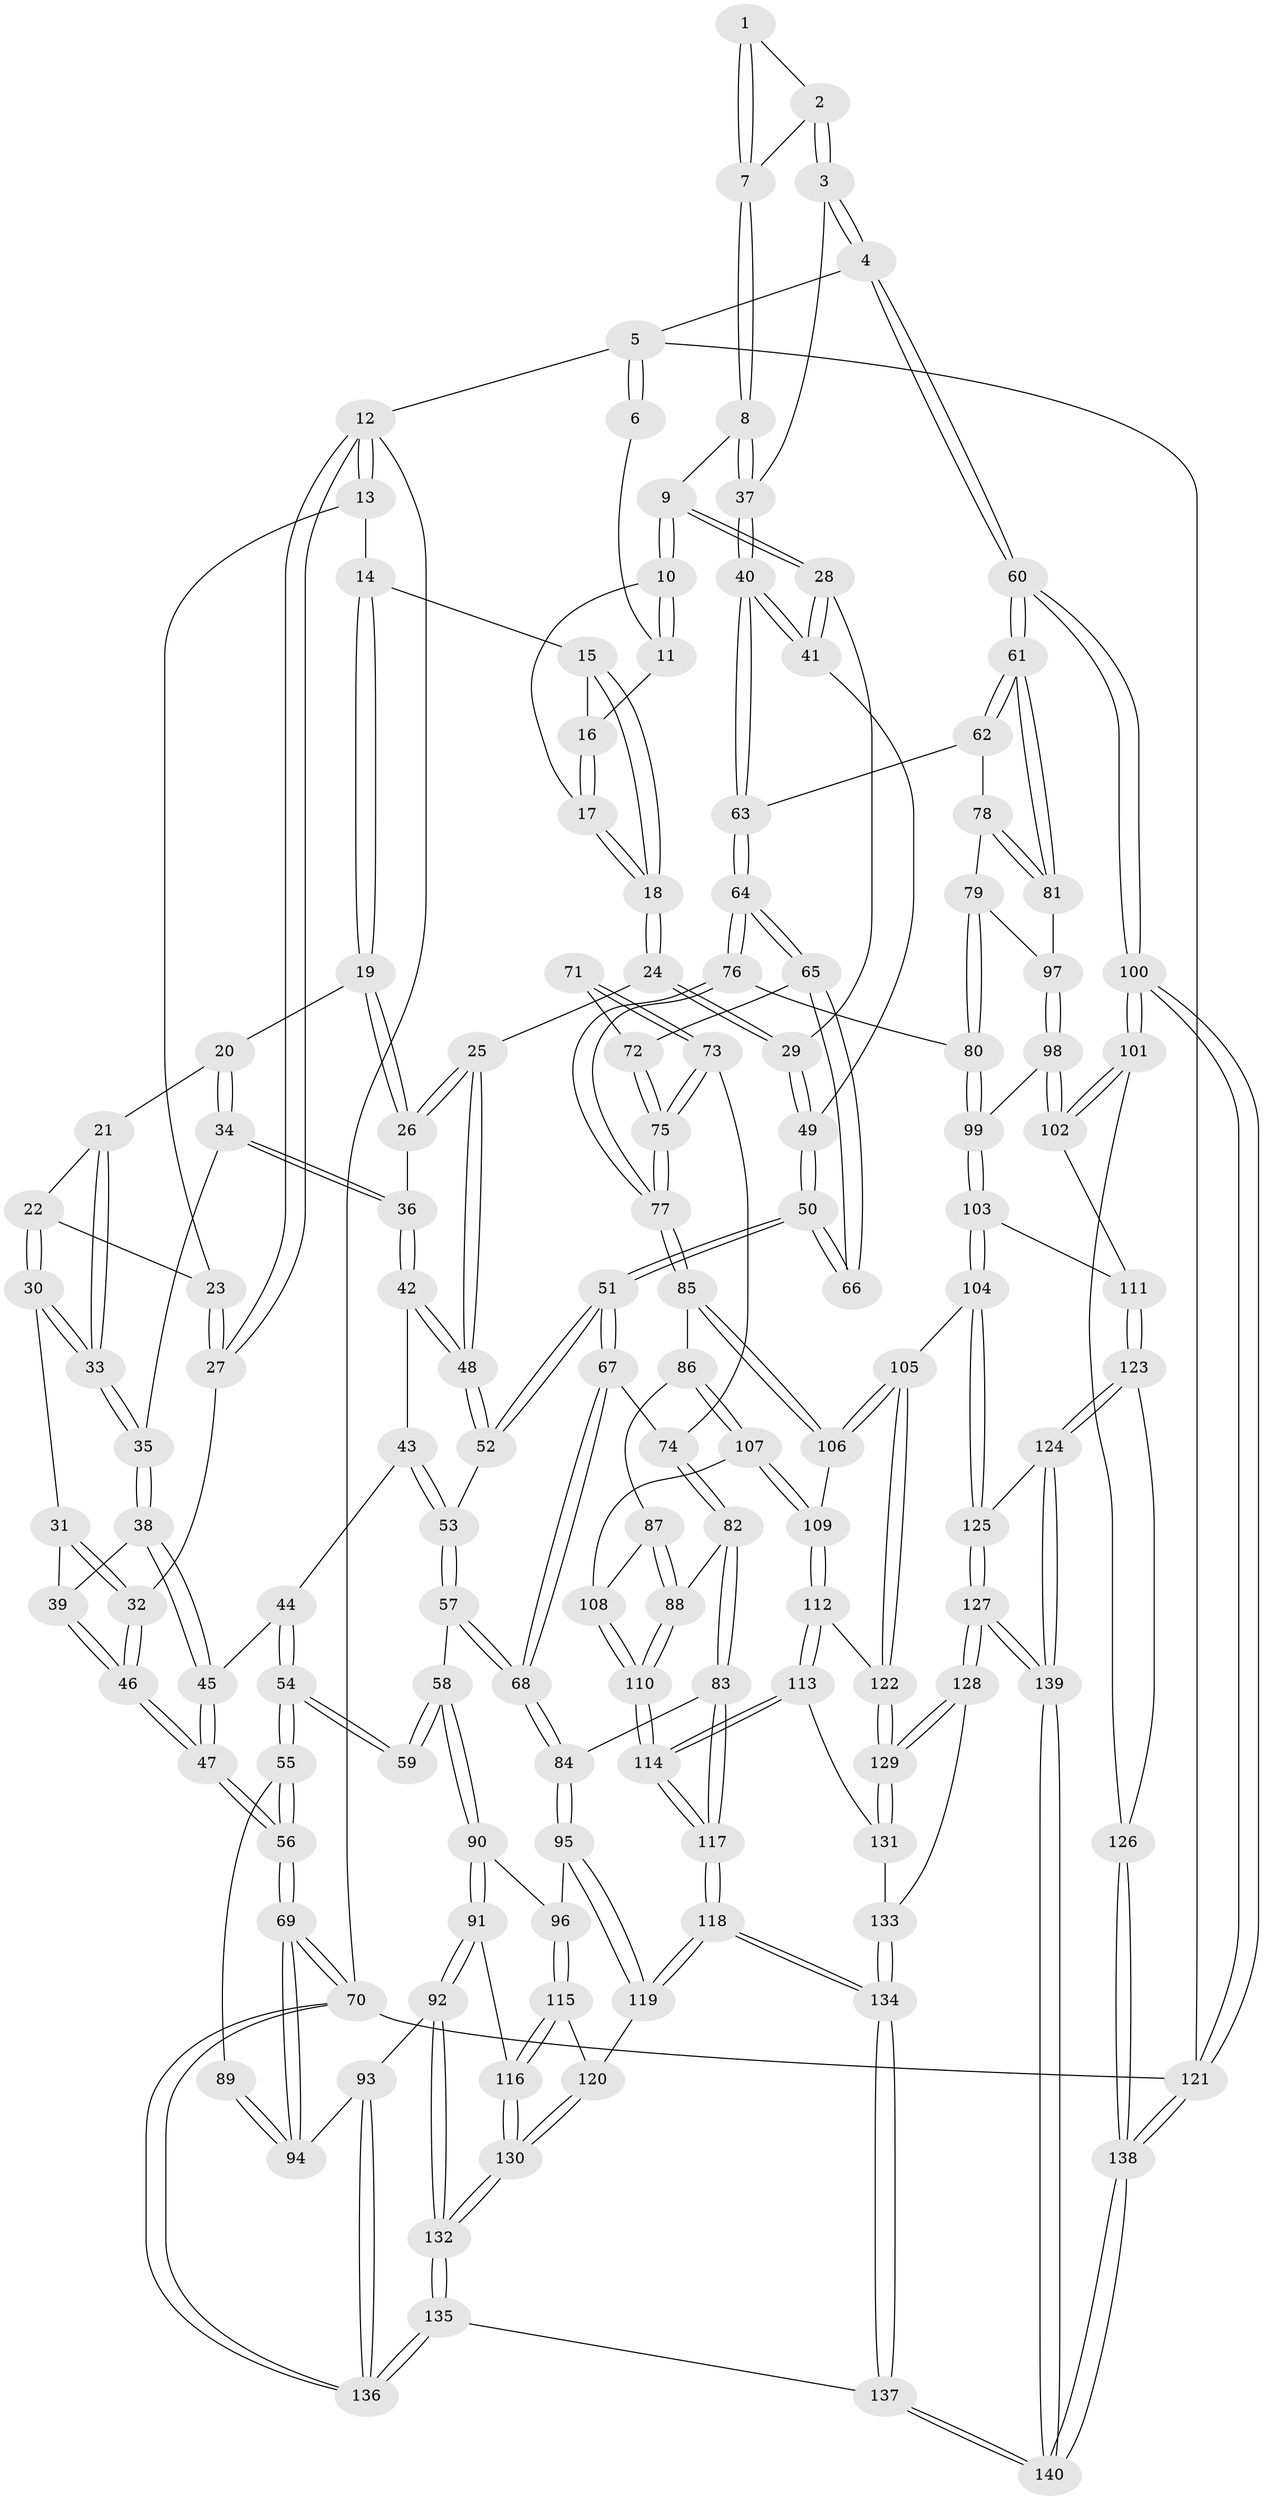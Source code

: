 // coarse degree distribution, {2: 0.047619047619047616, 3: 0.15476190476190477, 6: 0.05952380952380952, 4: 0.42857142857142855, 5: 0.2976190476190476, 8: 0.011904761904761904}
// Generated by graph-tools (version 1.1) at 2025/52/02/27/25 19:52:36]
// undirected, 140 vertices, 347 edges
graph export_dot {
graph [start="1"]
  node [color=gray90,style=filled];
  1 [pos="+0.735073926496964+0"];
  2 [pos="+0.7822256925493227+0.0816756227257304"];
  3 [pos="+1+0.21729748848852543"];
  4 [pos="+1+0.1188159789391914"];
  5 [pos="+1+0"];
  6 [pos="+0.7194344347810215+0"];
  7 [pos="+0.6864641711661891+0.12608164227145288"];
  8 [pos="+0.6762148157957376+0.13354390084933027"];
  9 [pos="+0.635965652230066+0.15451120325701445"];
  10 [pos="+0.5765947542949125+0.0012524810902218892"];
  11 [pos="+0.6036563733230137+0"];
  12 [pos="+0+0"];
  13 [pos="+0.2041873285797698+0"];
  14 [pos="+0.2060234424630788+0"];
  15 [pos="+0.23747969678725359+0"];
  16 [pos="+0.2857804858581166+0"];
  17 [pos="+0.4607569582441948+0.08576097974015684"];
  18 [pos="+0.42865760012067605+0.151137686064888"];
  19 [pos="+0.2204637332204896+0"];
  20 [pos="+0.14187138723379417+0.11533286903159262"];
  21 [pos="+0.09317335065057938+0.11983874241946739"];
  22 [pos="+0.05456133535537394+0.1072485771879192"];
  23 [pos="+0.05189424102005323+0.09349729922603034"];
  24 [pos="+0.4189708861180463+0.18901321569652846"];
  25 [pos="+0.4161453398856249+0.1902287960912409"];
  26 [pos="+0.29553414282072443+0.15310919731490844"];
  27 [pos="+0+0"];
  28 [pos="+0.6312676332151769+0.17079311929712"];
  29 [pos="+0.5194404575096048+0.21784537542156013"];
  30 [pos="+0.028894896905288688+0.15245986663263178"];
  31 [pos="+0.025465630641692195+0.15359440062715718"];
  32 [pos="+0+0.197732714393455"];
  33 [pos="+0.09319147325497207+0.20428182747883147"];
  34 [pos="+0.16433674740970772+0.20473190521745302"];
  35 [pos="+0.10985767979283+0.22565177422253543"];
  36 [pos="+0.2211712767545193+0.21626775377392735"];
  37 [pos="+0.9853565379729143+0.2447272750670771"];
  38 [pos="+0.10857387710545206+0.22755908270956124"];
  39 [pos="+0.02773962715941759+0.25413924011558897"];
  40 [pos="+0.8360020234203619+0.36195259083655623"];
  41 [pos="+0.7557800856009933+0.33505516809054303"];
  42 [pos="+0.2428647195419022+0.35154661688742334"];
  43 [pos="+0.23053826191549032+0.36163671479978876"];
  44 [pos="+0.21189514939141174+0.3758664959859356"];
  45 [pos="+0.11401371445087329+0.3339828389541779"];
  46 [pos="+0+0.3974982374761733"];
  47 [pos="+0+0.4559997288004854"];
  48 [pos="+0.36315269287575525+0.3587279895109418"];
  49 [pos="+0.5537623435873522+0.39816013901980674"];
  50 [pos="+0.5186462378789871+0.4429185624310692"];
  51 [pos="+0.5031813049046276+0.44731417249756644"];
  52 [pos="+0.3651740361196001+0.36138937222336304"];
  53 [pos="+0.3179414955988068+0.4947741280678481"];
  54 [pos="+0.19377115434958567+0.43722094750884777"];
  55 [pos="+0+0.4869986542700253"];
  56 [pos="+0+0.4828098329311248"];
  57 [pos="+0.29902850739480247+0.5622353700766897"];
  58 [pos="+0.24727756187766264+0.5717585821010688"];
  59 [pos="+0.23451384171496242+0.5664104096455509"];
  60 [pos="+1+0.634285153392597"];
  61 [pos="+1+0.6288954871135268"];
  62 [pos="+0.8481791860527194+0.4483095580341018"];
  63 [pos="+0.8309822306826677+0.4257923900741832"];
  64 [pos="+0.8064298103812513+0.45867447145630746"];
  65 [pos="+0.7673424346630103+0.4783320140716892"];
  66 [pos="+0.5456014396278608+0.4685078030335547"];
  67 [pos="+0.45526878668109494+0.5281858151552782"];
  68 [pos="+0.40208969202025413+0.5845498347564966"];
  69 [pos="+0+0.735057625748082"];
  70 [pos="+0+1"];
  71 [pos="+0.5472944687867651+0.4705205627743778"];
  72 [pos="+0.6827891325166252+0.5332778110080635"];
  73 [pos="+0.6002874178862057+0.5937725346928765"];
  74 [pos="+0.5566861710569502+0.6216551092986836"];
  75 [pos="+0.6508277219906177+0.611899098069699"];
  76 [pos="+0.7666941987268255+0.6642876744875261"];
  77 [pos="+0.6878223192867617+0.6752098435697672"];
  78 [pos="+0.8665765614759584+0.49444215500433525"];
  79 [pos="+0.863896906350579+0.6496774493572552"];
  80 [pos="+0.7793250359838898+0.672804706922032"];
  81 [pos="+0.9623970782552768+0.6539842800804322"];
  82 [pos="+0.5049967842252103+0.7234709213655389"];
  83 [pos="+0.4536989900037038+0.7171952925053231"];
  84 [pos="+0.4422945113998079+0.7151344366284842"];
  85 [pos="+0.672045362862176+0.6967360652865628"];
  86 [pos="+0.6548056377813395+0.7067461251445881"];
  87 [pos="+0.5976485842262934+0.7212446969621991"];
  88 [pos="+0.5114621799620512+0.7271386487669693"];
  89 [pos="+0.2111631191797408+0.5743533979898776"];
  90 [pos="+0.26183554960516275+0.7259413545437226"];
  91 [pos="+0.1877360917151406+0.7877608362017434"];
  92 [pos="+0.06695410225552462+0.7886128345547346"];
  93 [pos="+0.04677968006003823+0.7813739016627558"];
  94 [pos="+0.00934102834086347+0.7628188402273944"];
  95 [pos="+0.4289756147630095+0.7269331632441715"];
  96 [pos="+0.3509062133979182+0.7487840956902562"];
  97 [pos="+0.9549733213603809+0.6590685684913877"];
  98 [pos="+0.9253674341048133+0.7246795569149028"];
  99 [pos="+0.809250551577747+0.7353975056293958"];
  100 [pos="+1+0.8411604218245243"];
  101 [pos="+1+0.8573496741758009"];
  102 [pos="+0.9304521219002987+0.7619066091501979"];
  103 [pos="+0.8098109212404916+0.8097723008384432"];
  104 [pos="+0.780314291842238+0.8286386607535688"];
  105 [pos="+0.7734772152481721+0.8292832999642695"];
  106 [pos="+0.7179308948261246+0.8052156148631413"];
  107 [pos="+0.6463005163628522+0.8026977788292713"];
  108 [pos="+0.6123779924824957+0.7921237767484594"];
  109 [pos="+0.6545450638518127+0.8369911088943546"];
  110 [pos="+0.5650422238059762+0.8728972900147427"];
  111 [pos="+0.8443030304345785+0.8238041470781498"];
  112 [pos="+0.6500401808479512+0.844687016733575"];
  113 [pos="+0.621013569332134+0.8698223037399948"];
  114 [pos="+0.5660575073101753+0.8773748075317317"];
  115 [pos="+0.3214436195641605+0.8480299051447616"];
  116 [pos="+0.24452579079570913+0.8536471785117736"];
  117 [pos="+0.5080723027060939+0.9638216498785102"];
  118 [pos="+0.4824026649192633+1"];
  119 [pos="+0.41714222245705185+0.8954684362727551"];
  120 [pos="+0.3376228004863585+0.866052431411513"];
  121 [pos="+1+1"];
  122 [pos="+0.7234073307861397+0.8810101014025834"];
  123 [pos="+0.9169342754006076+0.9046784561407039"];
  124 [pos="+0.884049456185838+0.9595392627210428"];
  125 [pos="+0.7874904726753986+0.8850696050631066"];
  126 [pos="+0.9515265005701995+0.8933492421957078"];
  127 [pos="+0.7508944862072712+0.996531386124998"];
  128 [pos="+0.7107276297883479+0.9334664718119559"];
  129 [pos="+0.7087031796050097+0.9284701244897899"];
  130 [pos="+0.24075448551596595+1"];
  131 [pos="+0.6577079886977196+0.9040792971837743"];
  132 [pos="+0.23630621347148997+1"];
  133 [pos="+0.6418912628467537+0.9563435148571615"];
  134 [pos="+0.4737504440999266+1"];
  135 [pos="+0.259018554683441+1"];
  136 [pos="+0.13787769997870095+1"];
  137 [pos="+0.4658053233680437+1"];
  138 [pos="+1+1"];
  139 [pos="+0.8027715294369567+1"];
  140 [pos="+0.7943353921114898+1"];
  1 -- 2;
  1 -- 7;
  1 -- 7;
  2 -- 3;
  2 -- 3;
  2 -- 7;
  3 -- 4;
  3 -- 4;
  3 -- 37;
  4 -- 5;
  4 -- 60;
  4 -- 60;
  5 -- 6;
  5 -- 6;
  5 -- 12;
  5 -- 121;
  6 -- 11;
  7 -- 8;
  7 -- 8;
  8 -- 9;
  8 -- 37;
  8 -- 37;
  9 -- 10;
  9 -- 10;
  9 -- 28;
  9 -- 28;
  10 -- 11;
  10 -- 11;
  10 -- 17;
  11 -- 16;
  12 -- 13;
  12 -- 13;
  12 -- 27;
  12 -- 27;
  12 -- 70;
  13 -- 14;
  13 -- 23;
  14 -- 15;
  14 -- 19;
  14 -- 19;
  15 -- 16;
  15 -- 18;
  15 -- 18;
  16 -- 17;
  16 -- 17;
  17 -- 18;
  17 -- 18;
  18 -- 24;
  18 -- 24;
  19 -- 20;
  19 -- 26;
  19 -- 26;
  20 -- 21;
  20 -- 34;
  20 -- 34;
  21 -- 22;
  21 -- 33;
  21 -- 33;
  22 -- 23;
  22 -- 30;
  22 -- 30;
  23 -- 27;
  23 -- 27;
  24 -- 25;
  24 -- 29;
  24 -- 29;
  25 -- 26;
  25 -- 26;
  25 -- 48;
  25 -- 48;
  26 -- 36;
  27 -- 32;
  28 -- 29;
  28 -- 41;
  28 -- 41;
  29 -- 49;
  29 -- 49;
  30 -- 31;
  30 -- 33;
  30 -- 33;
  31 -- 32;
  31 -- 32;
  31 -- 39;
  32 -- 46;
  32 -- 46;
  33 -- 35;
  33 -- 35;
  34 -- 35;
  34 -- 36;
  34 -- 36;
  35 -- 38;
  35 -- 38;
  36 -- 42;
  36 -- 42;
  37 -- 40;
  37 -- 40;
  38 -- 39;
  38 -- 45;
  38 -- 45;
  39 -- 46;
  39 -- 46;
  40 -- 41;
  40 -- 41;
  40 -- 63;
  40 -- 63;
  41 -- 49;
  42 -- 43;
  42 -- 48;
  42 -- 48;
  43 -- 44;
  43 -- 53;
  43 -- 53;
  44 -- 45;
  44 -- 54;
  44 -- 54;
  45 -- 47;
  45 -- 47;
  46 -- 47;
  46 -- 47;
  47 -- 56;
  47 -- 56;
  48 -- 52;
  48 -- 52;
  49 -- 50;
  49 -- 50;
  50 -- 51;
  50 -- 51;
  50 -- 66;
  50 -- 66;
  51 -- 52;
  51 -- 52;
  51 -- 67;
  51 -- 67;
  52 -- 53;
  53 -- 57;
  53 -- 57;
  54 -- 55;
  54 -- 55;
  54 -- 59;
  54 -- 59;
  55 -- 56;
  55 -- 56;
  55 -- 89;
  56 -- 69;
  56 -- 69;
  57 -- 58;
  57 -- 68;
  57 -- 68;
  58 -- 59;
  58 -- 59;
  58 -- 90;
  58 -- 90;
  60 -- 61;
  60 -- 61;
  60 -- 100;
  60 -- 100;
  61 -- 62;
  61 -- 62;
  61 -- 81;
  61 -- 81;
  62 -- 63;
  62 -- 78;
  63 -- 64;
  63 -- 64;
  64 -- 65;
  64 -- 65;
  64 -- 76;
  64 -- 76;
  65 -- 66;
  65 -- 66;
  65 -- 72;
  67 -- 68;
  67 -- 68;
  67 -- 74;
  68 -- 84;
  68 -- 84;
  69 -- 70;
  69 -- 70;
  69 -- 94;
  69 -- 94;
  70 -- 136;
  70 -- 136;
  70 -- 121;
  71 -- 72;
  71 -- 73;
  71 -- 73;
  72 -- 75;
  72 -- 75;
  73 -- 74;
  73 -- 75;
  73 -- 75;
  74 -- 82;
  74 -- 82;
  75 -- 77;
  75 -- 77;
  76 -- 77;
  76 -- 77;
  76 -- 80;
  77 -- 85;
  77 -- 85;
  78 -- 79;
  78 -- 81;
  78 -- 81;
  79 -- 80;
  79 -- 80;
  79 -- 97;
  80 -- 99;
  80 -- 99;
  81 -- 97;
  82 -- 83;
  82 -- 83;
  82 -- 88;
  83 -- 84;
  83 -- 117;
  83 -- 117;
  84 -- 95;
  84 -- 95;
  85 -- 86;
  85 -- 106;
  85 -- 106;
  86 -- 87;
  86 -- 107;
  86 -- 107;
  87 -- 88;
  87 -- 88;
  87 -- 108;
  88 -- 110;
  88 -- 110;
  89 -- 94;
  89 -- 94;
  90 -- 91;
  90 -- 91;
  90 -- 96;
  91 -- 92;
  91 -- 92;
  91 -- 116;
  92 -- 93;
  92 -- 132;
  92 -- 132;
  93 -- 94;
  93 -- 136;
  93 -- 136;
  95 -- 96;
  95 -- 119;
  95 -- 119;
  96 -- 115;
  96 -- 115;
  97 -- 98;
  97 -- 98;
  98 -- 99;
  98 -- 102;
  98 -- 102;
  99 -- 103;
  99 -- 103;
  100 -- 101;
  100 -- 101;
  100 -- 121;
  100 -- 121;
  101 -- 102;
  101 -- 102;
  101 -- 126;
  102 -- 111;
  103 -- 104;
  103 -- 104;
  103 -- 111;
  104 -- 105;
  104 -- 125;
  104 -- 125;
  105 -- 106;
  105 -- 106;
  105 -- 122;
  105 -- 122;
  106 -- 109;
  107 -- 108;
  107 -- 109;
  107 -- 109;
  108 -- 110;
  108 -- 110;
  109 -- 112;
  109 -- 112;
  110 -- 114;
  110 -- 114;
  111 -- 123;
  111 -- 123;
  112 -- 113;
  112 -- 113;
  112 -- 122;
  113 -- 114;
  113 -- 114;
  113 -- 131;
  114 -- 117;
  114 -- 117;
  115 -- 116;
  115 -- 116;
  115 -- 120;
  116 -- 130;
  116 -- 130;
  117 -- 118;
  117 -- 118;
  118 -- 119;
  118 -- 119;
  118 -- 134;
  118 -- 134;
  119 -- 120;
  120 -- 130;
  120 -- 130;
  121 -- 138;
  121 -- 138;
  122 -- 129;
  122 -- 129;
  123 -- 124;
  123 -- 124;
  123 -- 126;
  124 -- 125;
  124 -- 139;
  124 -- 139;
  125 -- 127;
  125 -- 127;
  126 -- 138;
  126 -- 138;
  127 -- 128;
  127 -- 128;
  127 -- 139;
  127 -- 139;
  128 -- 129;
  128 -- 129;
  128 -- 133;
  129 -- 131;
  129 -- 131;
  130 -- 132;
  130 -- 132;
  131 -- 133;
  132 -- 135;
  132 -- 135;
  133 -- 134;
  133 -- 134;
  134 -- 137;
  134 -- 137;
  135 -- 136;
  135 -- 136;
  135 -- 137;
  137 -- 140;
  137 -- 140;
  138 -- 140;
  138 -- 140;
  139 -- 140;
  139 -- 140;
}
